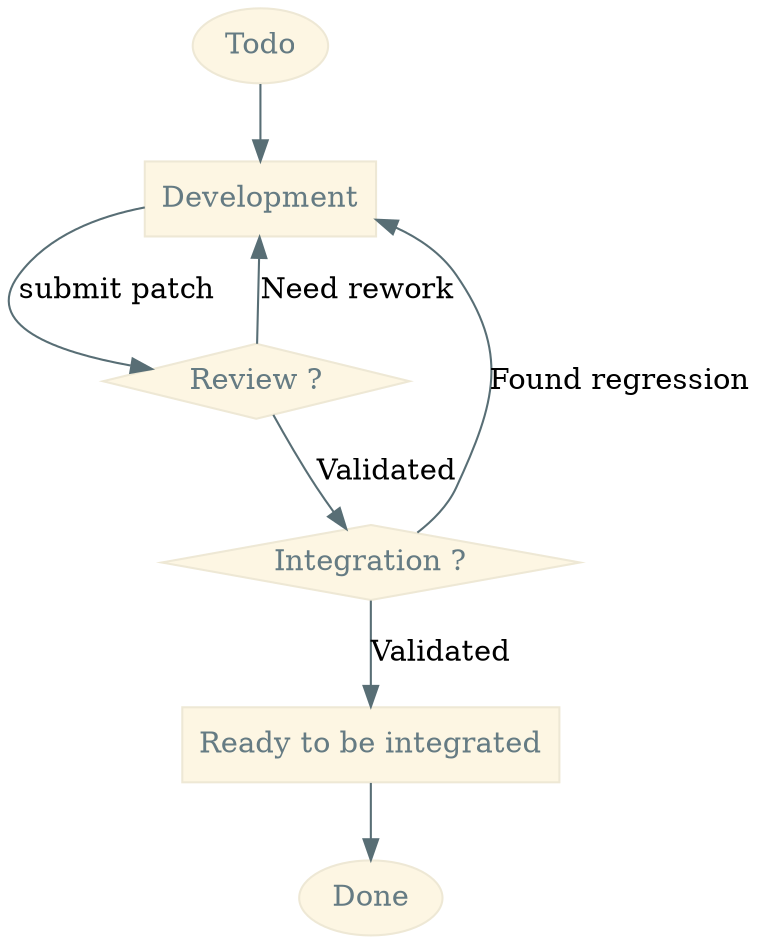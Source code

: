 /**
 * Workflow diagram with solarized light colorscheme
 * Example found on http://fsteeg.com/2006/11/17/uml-class-diagrams-with-graphviz/
 *
 * Colors added by Mattijs Korpershoek
 * <mattijs.korpershoek@gmail.com>
 */

/*
 * Solarized colorscheme:
 * $base03:    #002b36;
 * $base02:    #073642;
 * $base01:    #586e75;
 * $base00:    #657b83;
 * $base0:     #839496;
 * $base1:     #93a1a1;
 * $base2:     #eee8d5;
 * $base3:     #fdf6e3;
 * $yellow:    #b58900;
 * $orange:    #cb4b16;
 * $red:       #dc322f;
 * $magenta:   #d33682;
 * $violet:    #6c71c4;
 * $blue:      #268bd2;
 * $cyan:      #2aa198;
 * $green:     #859900;
 * */
digraph hierarchy
{
  size="15,15"
    node[shape=record,style=filled,fillcolor="#fdf6e3", fontcolor="#657b83", color="#eee8d5"]
    edge[dir=forward, arrowtail=open, color="#586e75"]

start [shape=ellipse, label="Todo"];
end [shape=ellipse, label="Done"];

dev [label="Development"];
integrated [label="Ready to be integrated"];

start -> dev

dev -> review [label="submit patch"];

review [shape=diamond, label="Review ?"];

review -> dev [label="Need rework"];
review -> preint [label="Validated"];

preint [shape=diamond, label="Integration ?"]

preint -> dev [label="Found regression"];
preint -> integrated [label="Validated"];

integrated -> end

}
